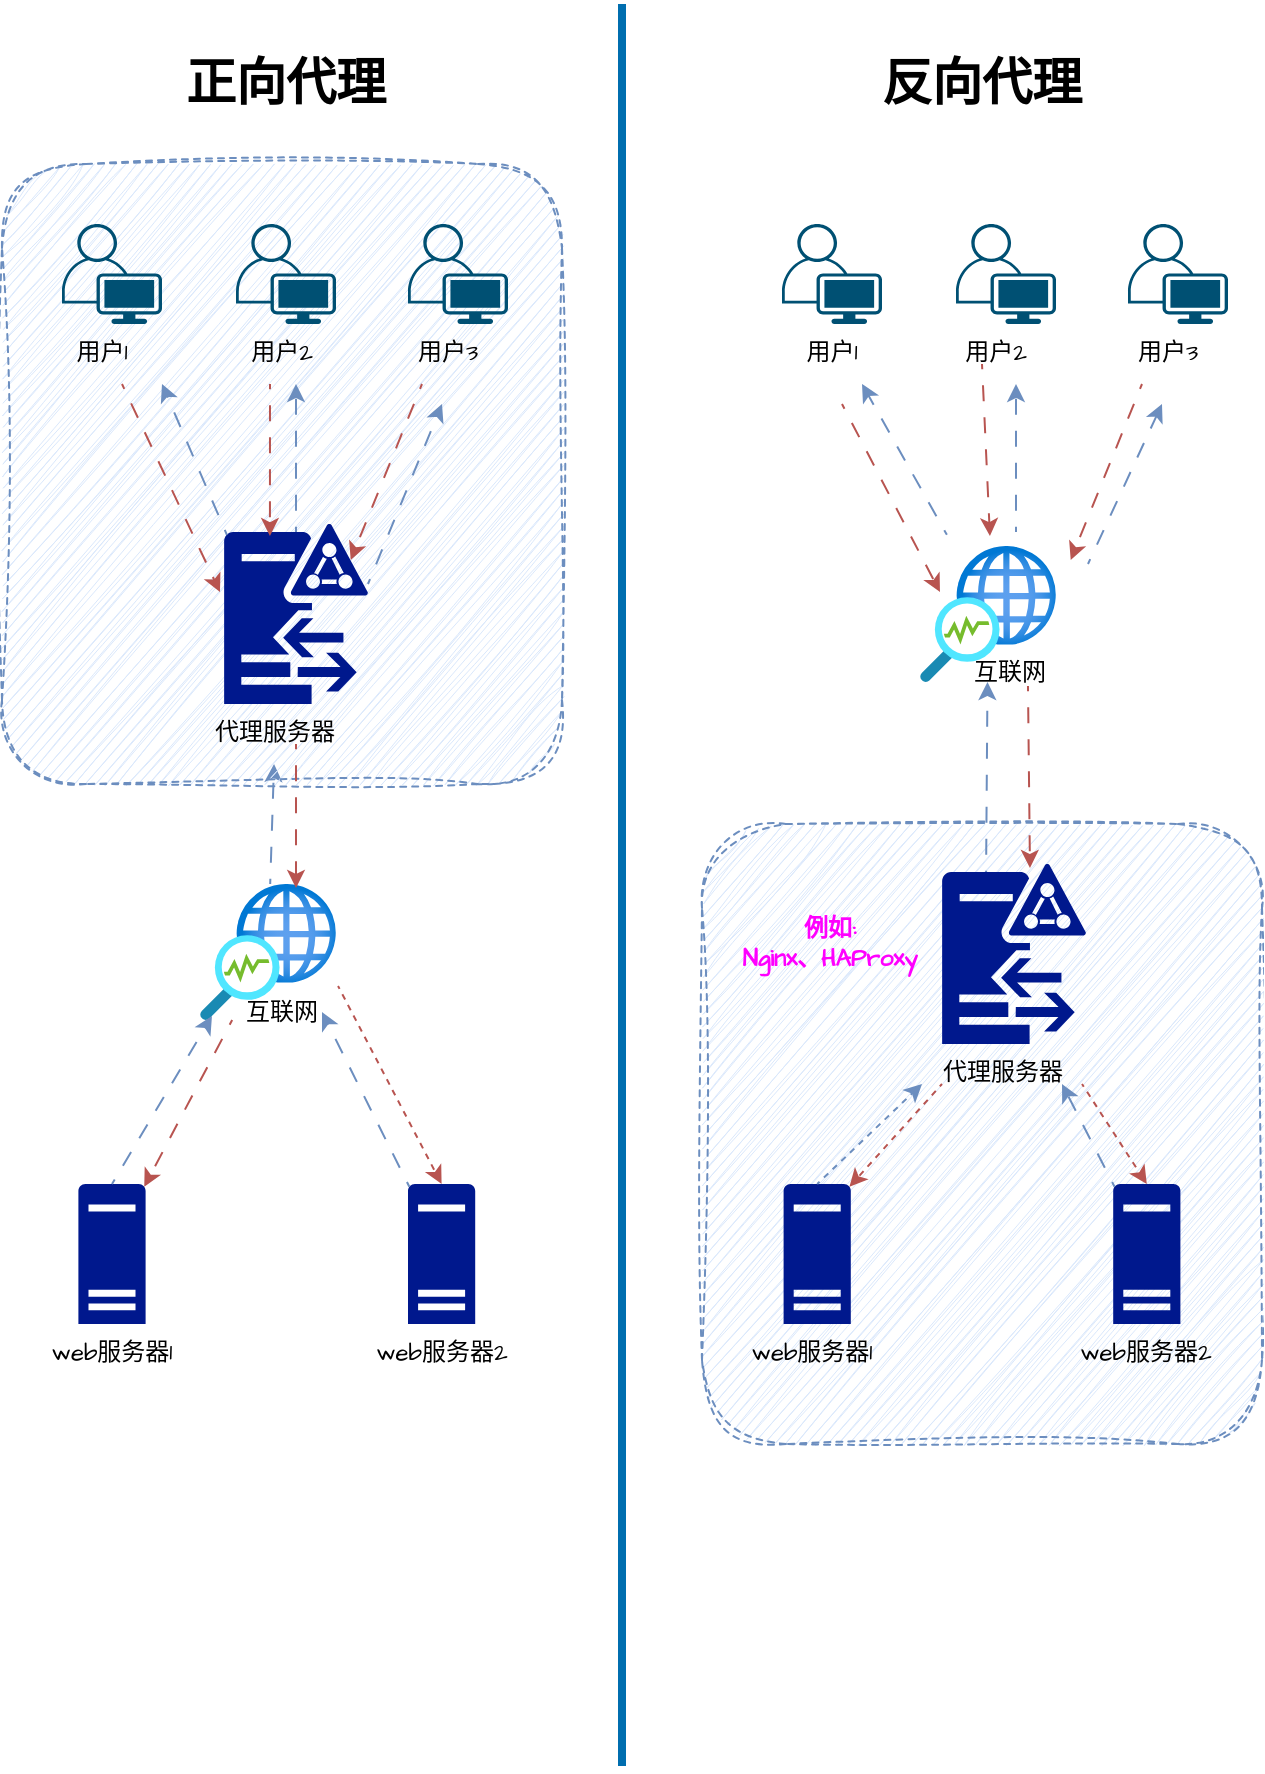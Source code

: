 <mxfile version="24.8.3">
  <diagram name="第 1 页" id="wM19efWY_wCf7CkMUwO7">
    <mxGraphModel dx="2074" dy="1045" grid="1" gridSize="10" guides="1" tooltips="1" connect="1" arrows="1" fold="1" page="1" pageScale="1" pageWidth="827" pageHeight="1169" math="0" shadow="0">
      <root>
        <mxCell id="0" />
        <mxCell id="1" parent="0" />
        <mxCell id="pKUqhJFQ7Gz_laTUtSQL-4" value="" style="points=[[0.35,0,0],[0.98,0.51,0],[1,0.71,0],[0.67,1,0],[0,0.795,0],[0,0.65,0]];verticalLabelPosition=bottom;sketch=0;html=1;verticalAlign=top;aspect=fixed;align=center;pointerEvents=1;shape=mxgraph.cisco19.user;fillColor=#005073;strokeColor=none;hachureGap=4;jiggle=2;curveFitting=1;fontFamily=Architects Daughter;fontSource=https%3A%2F%2Ffonts.googleapis.com%2Fcss%3Ffamily%3DArchitects%2BDaughter;" vertex="1" parent="1">
          <mxGeometry x="480" y="210" width="50" height="50" as="geometry" />
        </mxCell>
        <mxCell id="pKUqhJFQ7Gz_laTUtSQL-5" value="" style="points=[[0.35,0,0],[0.98,0.51,0],[1,0.71,0],[0.67,1,0],[0,0.795,0],[0,0.65,0]];verticalLabelPosition=bottom;sketch=0;html=1;verticalAlign=top;aspect=fixed;align=center;pointerEvents=1;shape=mxgraph.cisco19.user;fillColor=#005073;strokeColor=none;hachureGap=4;jiggle=2;curveFitting=1;fontFamily=Architects Daughter;fontSource=https%3A%2F%2Ffonts.googleapis.com%2Fcss%3Ffamily%3DArchitects%2BDaughter;" vertex="1" parent="1">
          <mxGeometry x="653" y="210" width="50" height="50" as="geometry" />
        </mxCell>
        <mxCell id="pKUqhJFQ7Gz_laTUtSQL-6" value="" style="points=[[0.35,0,0],[0.98,0.51,0],[1,0.71,0],[0.67,1,0],[0,0.795,0],[0,0.65,0]];verticalLabelPosition=bottom;sketch=0;html=1;verticalAlign=top;aspect=fixed;align=center;pointerEvents=1;shape=mxgraph.cisco19.user;fillColor=#005073;strokeColor=none;hachureGap=4;jiggle=2;curveFitting=1;fontFamily=Architects Daughter;fontSource=https%3A%2F%2Ffonts.googleapis.com%2Fcss%3Ffamily%3DArchitects%2BDaughter;" vertex="1" parent="1">
          <mxGeometry x="567" y="210" width="50" height="50" as="geometry" />
        </mxCell>
        <mxCell id="pKUqhJFQ7Gz_laTUtSQL-36" value="" style="rounded=0;hachureGap=4;orthogonalLoop=1;jettySize=auto;html=1;fontFamily=Architects Daughter;fontSource=https%3A%2F%2Ffonts.googleapis.com%2Fcss%3Ffamily%3DArchitects%2BDaughter;flowAnimation=1;fillColor=#dae8fc;strokeColor=#6c8ebf;" edge="1" parent="1" source="pKUqhJFQ7Gz_laTUtSQL-12" target="pKUqhJFQ7Gz_laTUtSQL-66">
          <mxGeometry relative="1" as="geometry">
            <mxPoint x="160" y="520" as="targetPoint" />
          </mxGeometry>
        </mxCell>
        <mxCell id="pKUqhJFQ7Gz_laTUtSQL-12" value="" style="image;aspect=fixed;html=1;points=[];align=center;fontSize=12;image=img/lib/azure2/networking/Network_Watcher.svg;sketch=1;hachureGap=4;jiggle=2;curveFitting=1;fontFamily=Architects Daughter;fontSource=https%3A%2F%2Ffonts.googleapis.com%2Fcss%3Ffamily%3DArchitects%2BDaughter;" vertex="1" parent="1">
          <mxGeometry x="189" y="540" width="68" height="68" as="geometry" />
        </mxCell>
        <mxCell id="pKUqhJFQ7Gz_laTUtSQL-14" value="" style="sketch=0;aspect=fixed;pointerEvents=1;shadow=0;dashed=0;html=1;strokeColor=none;labelPosition=center;verticalLabelPosition=bottom;verticalAlign=top;align=center;fillColor=#00188D;shape=mxgraph.mscae.enterprise.server_generic;hachureGap=4;jiggle=2;curveFitting=1;fontFamily=Architects Daughter;fontSource=https%3A%2F%2Ffonts.googleapis.com%2Fcss%3Ffamily%3DArchitects%2BDaughter;" vertex="1" parent="1">
          <mxGeometry x="128.2" y="690" width="33.6" height="70" as="geometry" />
        </mxCell>
        <mxCell id="pKUqhJFQ7Gz_laTUtSQL-15" value="" style="sketch=0;aspect=fixed;pointerEvents=1;shadow=0;dashed=0;html=1;strokeColor=none;labelPosition=center;verticalLabelPosition=bottom;verticalAlign=top;align=center;fillColor=#00188D;shape=mxgraph.mscae.enterprise.server_generic;hachureGap=4;jiggle=2;curveFitting=1;fontFamily=Architects Daughter;fontSource=https%3A%2F%2Ffonts.googleapis.com%2Fcss%3Ffamily%3DArchitects%2BDaughter;" vertex="1" parent="1">
          <mxGeometry x="293" y="690" width="33.6" height="70" as="geometry" />
        </mxCell>
        <mxCell id="pKUqhJFQ7Gz_laTUtSQL-16" style="rounded=0;hachureGap=4;orthogonalLoop=1;jettySize=auto;html=1;fontFamily=Architects Daughter;fontSource=https%3A%2F%2Ffonts.googleapis.com%2Fcss%3Ffamily%3DArchitects%2BDaughter;flowAnimation=1;fillColor=#f8cecc;strokeColor=#b85450;entryX=-0.028;entryY=0.378;entryDx=0;entryDy=0;entryPerimeter=0;" edge="1" parent="1">
          <mxGeometry relative="1" as="geometry">
            <mxPoint x="510" y="300" as="sourcePoint" />
            <mxPoint x="558.984" y="394.02" as="targetPoint" />
          </mxGeometry>
        </mxCell>
        <mxCell id="pKUqhJFQ7Gz_laTUtSQL-17" style="rounded=0;hachureGap=4;orthogonalLoop=1;jettySize=auto;html=1;entryX=0.319;entryY=0.067;entryDx=0;entryDy=0;entryPerimeter=0;fontFamily=Architects Daughter;fontSource=https%3A%2F%2Ffonts.googleapis.com%2Fcss%3Ffamily%3DArchitects%2BDaughter;flowAnimation=1;fillColor=#f8cecc;strokeColor=#b85450;" edge="1" parent="1">
          <mxGeometry relative="1" as="geometry">
            <mxPoint x="580" y="280" as="sourcePoint" />
            <mxPoint x="583.968" y="366.03" as="targetPoint" />
          </mxGeometry>
        </mxCell>
        <mxCell id="pKUqhJFQ7Gz_laTUtSQL-18" style="rounded=0;hachureGap=4;orthogonalLoop=1;jettySize=auto;html=1;entryX=0.88;entryY=0.2;entryDx=0;entryDy=0;entryPerimeter=0;fontFamily=Architects Daughter;fontSource=https%3A%2F%2Ffonts.googleapis.com%2Fcss%3Ffamily%3DArchitects%2BDaughter;flowAnimation=1;fillColor=#f8cecc;strokeColor=#b85450;" edge="1" parent="1">
          <mxGeometry relative="1" as="geometry">
            <mxPoint x="660" y="290" as="sourcePoint" />
            <mxPoint x="624.36" y="378" as="targetPoint" />
          </mxGeometry>
        </mxCell>
        <mxCell id="pKUqhJFQ7Gz_laTUtSQL-21" style="rounded=0;hachureGap=4;orthogonalLoop=1;jettySize=auto;html=1;exitX=0.02;exitY=0.06;exitDx=0;exitDy=0;exitPerimeter=0;fontFamily=Architects Daughter;fontSource=https%3A%2F%2Ffonts.googleapis.com%2Fcss%3Ffamily%3DArchitects%2BDaughter;flowAnimation=1;fillColor=#dae8fc;strokeColor=#6c8ebf;" edge="1" parent="1">
          <mxGeometry relative="1" as="geometry">
            <mxPoint x="562.44" y="365.4" as="sourcePoint" />
            <mxPoint x="520" y="290" as="targetPoint" />
          </mxGeometry>
        </mxCell>
        <mxCell id="pKUqhJFQ7Gz_laTUtSQL-22" style="rounded=0;hachureGap=4;orthogonalLoop=1;jettySize=auto;html=1;fontFamily=Architects Daughter;fontSource=https%3A%2F%2Ffonts.googleapis.com%2Fcss%3Ffamily%3DArchitects%2BDaughter;flowAnimation=1;fillColor=#dae8fc;strokeColor=#6c8ebf;" edge="1" parent="1">
          <mxGeometry relative="1" as="geometry">
            <mxPoint x="633" y="380" as="sourcePoint" />
            <mxPoint x="670" y="300" as="targetPoint" />
          </mxGeometry>
        </mxCell>
        <mxCell id="pKUqhJFQ7Gz_laTUtSQL-24" value="" style="rounded=1;whiteSpace=wrap;html=1;sketch=1;hachureGap=4;jiggle=2;curveFitting=1;fontFamily=Architects Daughter;fontSource=https%3A%2F%2Ffonts.googleapis.com%2Fcss%3Ffamily%3DArchitects%2BDaughter;dashed=1;fillColor=#dae8fc;strokeColor=#6c8ebf;" vertex="1" parent="1">
          <mxGeometry x="90" y="180" width="280" height="310" as="geometry" />
        </mxCell>
        <mxCell id="pKUqhJFQ7Gz_laTUtSQL-25" value="" style="points=[[0.35,0,0],[0.98,0.51,0],[1,0.71,0],[0.67,1,0],[0,0.795,0],[0,0.65,0]];verticalLabelPosition=bottom;sketch=0;html=1;verticalAlign=top;aspect=fixed;align=center;pointerEvents=1;shape=mxgraph.cisco19.user;fillColor=#005073;strokeColor=none;hachureGap=4;jiggle=2;curveFitting=1;fontFamily=Architects Daughter;fontSource=https%3A%2F%2Ffonts.googleapis.com%2Fcss%3Ffamily%3DArchitects%2BDaughter;" vertex="1" parent="1">
          <mxGeometry x="120" y="210" width="50" height="50" as="geometry" />
        </mxCell>
        <mxCell id="pKUqhJFQ7Gz_laTUtSQL-26" value="" style="points=[[0.35,0,0],[0.98,0.51,0],[1,0.71,0],[0.67,1,0],[0,0.795,0],[0,0.65,0]];verticalLabelPosition=bottom;sketch=0;html=1;verticalAlign=top;aspect=fixed;align=center;pointerEvents=1;shape=mxgraph.cisco19.user;fillColor=#005073;strokeColor=none;hachureGap=4;jiggle=2;curveFitting=1;fontFamily=Architects Daughter;fontSource=https%3A%2F%2Ffonts.googleapis.com%2Fcss%3Ffamily%3DArchitects%2BDaughter;" vertex="1" parent="1">
          <mxGeometry x="293" y="210" width="50" height="50" as="geometry" />
        </mxCell>
        <mxCell id="pKUqhJFQ7Gz_laTUtSQL-27" value="" style="points=[[0.35,0,0],[0.98,0.51,0],[1,0.71,0],[0.67,1,0],[0,0.795,0],[0,0.65,0]];verticalLabelPosition=bottom;sketch=0;html=1;verticalAlign=top;aspect=fixed;align=center;pointerEvents=1;shape=mxgraph.cisco19.user;fillColor=#005073;strokeColor=none;hachureGap=4;jiggle=2;curveFitting=1;fontFamily=Architects Daughter;fontSource=https%3A%2F%2Ffonts.googleapis.com%2Fcss%3Ffamily%3DArchitects%2BDaughter;" vertex="1" parent="1">
          <mxGeometry x="207" y="210" width="50" height="50" as="geometry" />
        </mxCell>
        <mxCell id="pKUqhJFQ7Gz_laTUtSQL-35" style="rounded=0;hachureGap=4;orthogonalLoop=1;jettySize=auto;html=1;fontFamily=Architects Daughter;fontSource=https%3A%2F%2Ffonts.googleapis.com%2Fcss%3Ffamily%3DArchitects%2BDaughter;entryX=0.706;entryY=0.029;entryDx=0;entryDy=0;entryPerimeter=0;flowAnimation=1;fillColor=#f8cecc;strokeColor=#b85450;" edge="1" parent="1" target="pKUqhJFQ7Gz_laTUtSQL-12">
          <mxGeometry relative="1" as="geometry">
            <mxPoint x="237" y="470" as="sourcePoint" />
          </mxGeometry>
        </mxCell>
        <mxCell id="pKUqhJFQ7Gz_laTUtSQL-28" value="" style="sketch=0;aspect=fixed;pointerEvents=1;shadow=0;dashed=0;html=1;strokeColor=none;labelPosition=center;verticalLabelPosition=bottom;verticalAlign=top;align=center;fillColor=#00188D;shape=mxgraph.mscae.enterprise.d;hachureGap=4;jiggle=2;curveFitting=1;fontFamily=Architects Daughter;fontSource=https%3A%2F%2Ffonts.googleapis.com%2Fcss%3Ffamily%3DArchitects%2BDaughter;" vertex="1" parent="1">
          <mxGeometry x="201" y="360" width="72" height="90" as="geometry" />
        </mxCell>
        <mxCell id="pKUqhJFQ7Gz_laTUtSQL-29" style="rounded=0;hachureGap=4;orthogonalLoop=1;jettySize=auto;html=1;fontFamily=Architects Daughter;fontSource=https%3A%2F%2Ffonts.googleapis.com%2Fcss%3Ffamily%3DArchitects%2BDaughter;flowAnimation=1;fillColor=#f8cecc;strokeColor=#b85450;entryX=-0.028;entryY=0.378;entryDx=0;entryDy=0;entryPerimeter=0;" edge="1" parent="1" target="pKUqhJFQ7Gz_laTUtSQL-28">
          <mxGeometry relative="1" as="geometry">
            <mxPoint x="193" y="400" as="targetPoint" />
            <mxPoint x="150" y="290" as="sourcePoint" />
          </mxGeometry>
        </mxCell>
        <mxCell id="pKUqhJFQ7Gz_laTUtSQL-30" style="rounded=0;hachureGap=4;orthogonalLoop=1;jettySize=auto;html=1;entryX=0.319;entryY=0.067;entryDx=0;entryDy=0;entryPerimeter=0;fontFamily=Architects Daughter;fontSource=https%3A%2F%2Ffonts.googleapis.com%2Fcss%3Ffamily%3DArchitects%2BDaughter;flowAnimation=1;fillColor=#f8cecc;strokeColor=#b85450;" edge="1" parent="1" target="pKUqhJFQ7Gz_laTUtSQL-28">
          <mxGeometry relative="1" as="geometry">
            <mxPoint x="224" y="290" as="sourcePoint" />
          </mxGeometry>
        </mxCell>
        <mxCell id="pKUqhJFQ7Gz_laTUtSQL-31" style="rounded=0;hachureGap=4;orthogonalLoop=1;jettySize=auto;html=1;entryX=0.88;entryY=0.2;entryDx=0;entryDy=0;entryPerimeter=0;fontFamily=Architects Daughter;fontSource=https%3A%2F%2Ffonts.googleapis.com%2Fcss%3Ffamily%3DArchitects%2BDaughter;flowAnimation=1;fillColor=#f8cecc;strokeColor=#b85450;" edge="1" parent="1" target="pKUqhJFQ7Gz_laTUtSQL-28">
          <mxGeometry relative="1" as="geometry">
            <mxPoint x="300" y="290" as="sourcePoint" />
          </mxGeometry>
        </mxCell>
        <mxCell id="pKUqhJFQ7Gz_laTUtSQL-32" style="rounded=0;hachureGap=4;orthogonalLoop=1;jettySize=auto;html=1;exitX=0.5;exitY=0.045;exitDx=0;exitDy=0;exitPerimeter=0;fontFamily=Architects Daughter;fontSource=https%3A%2F%2Ffonts.googleapis.com%2Fcss%3Ffamily%3DArchitects%2BDaughter;flowAnimation=1;strokeColor=#6c8ebf;fillColor=#dae8fc;" edge="1" parent="1" source="pKUqhJFQ7Gz_laTUtSQL-28">
          <mxGeometry relative="1" as="geometry">
            <mxPoint x="237" y="290" as="targetPoint" />
          </mxGeometry>
        </mxCell>
        <mxCell id="pKUqhJFQ7Gz_laTUtSQL-33" style="rounded=0;hachureGap=4;orthogonalLoop=1;jettySize=auto;html=1;exitX=0.02;exitY=0.06;exitDx=0;exitDy=0;exitPerimeter=0;fontFamily=Architects Daughter;fontSource=https%3A%2F%2Ffonts.googleapis.com%2Fcss%3Ffamily%3DArchitects%2BDaughter;flowAnimation=1;fillColor=#dae8fc;strokeColor=#6c8ebf;" edge="1" parent="1" source="pKUqhJFQ7Gz_laTUtSQL-28">
          <mxGeometry relative="1" as="geometry">
            <mxPoint x="170" y="290" as="targetPoint" />
          </mxGeometry>
        </mxCell>
        <mxCell id="pKUqhJFQ7Gz_laTUtSQL-34" style="rounded=0;hachureGap=4;orthogonalLoop=1;jettySize=auto;html=1;fontFamily=Architects Daughter;fontSource=https%3A%2F%2Ffonts.googleapis.com%2Fcss%3Ffamily%3DArchitects%2BDaughter;flowAnimation=1;fillColor=#dae8fc;strokeColor=#6c8ebf;" edge="1" parent="1">
          <mxGeometry relative="1" as="geometry">
            <mxPoint x="273" y="390" as="sourcePoint" />
            <mxPoint x="310" y="300" as="targetPoint" />
          </mxGeometry>
        </mxCell>
        <mxCell id="pKUqhJFQ7Gz_laTUtSQL-37" style="rounded=0;hachureGap=4;orthogonalLoop=1;jettySize=auto;html=1;exitX=0.5;exitY=0;exitDx=0;exitDy=0;exitPerimeter=0;entryX=0.088;entryY=0.971;entryDx=0;entryDy=0;entryPerimeter=0;fontFamily=Architects Daughter;fontSource=https%3A%2F%2Ffonts.googleapis.com%2Fcss%3Ffamily%3DArchitects%2BDaughter;fillColor=#dae8fc;strokeColor=#6c8ebf;flowAnimation=1;" edge="1" parent="1" source="pKUqhJFQ7Gz_laTUtSQL-14" target="pKUqhJFQ7Gz_laTUtSQL-12">
          <mxGeometry relative="1" as="geometry" />
        </mxCell>
        <mxCell id="pKUqhJFQ7Gz_laTUtSQL-38" style="rounded=0;hachureGap=4;orthogonalLoop=1;jettySize=auto;html=1;entryX=0.98;entryY=0.02;entryDx=0;entryDy=0;entryPerimeter=0;fontFamily=Architects Daughter;fontSource=https%3A%2F%2Ffonts.googleapis.com%2Fcss%3Ffamily%3DArchitects%2BDaughter;flowAnimation=1;fillColor=#f8cecc;strokeColor=#b85450;" edge="1" parent="1" source="pKUqhJFQ7Gz_laTUtSQL-12" target="pKUqhJFQ7Gz_laTUtSQL-14">
          <mxGeometry relative="1" as="geometry" />
        </mxCell>
        <mxCell id="pKUqhJFQ7Gz_laTUtSQL-39" style="rounded=0;hachureGap=4;orthogonalLoop=1;jettySize=auto;html=1;exitX=0.02;exitY=0.02;exitDx=0;exitDy=0;exitPerimeter=0;entryX=0.897;entryY=0.941;entryDx=0;entryDy=0;entryPerimeter=0;fontFamily=Architects Daughter;fontSource=https%3A%2F%2Ffonts.googleapis.com%2Fcss%3Ffamily%3DArchitects%2BDaughter;flowAnimation=1;fillColor=#dae8fc;strokeColor=#6c8ebf;" edge="1" parent="1" source="pKUqhJFQ7Gz_laTUtSQL-15" target="pKUqhJFQ7Gz_laTUtSQL-12">
          <mxGeometry relative="1" as="geometry" />
        </mxCell>
        <mxCell id="pKUqhJFQ7Gz_laTUtSQL-40" value="" style="endArrow=classic;html=1;rounded=0;hachureGap=4;fontFamily=Architects Daughter;fontSource=https%3A%2F%2Ffonts.googleapis.com%2Fcss%3Ffamily%3DArchitects%2BDaughter;exitX=1.015;exitY=0.75;exitDx=0;exitDy=0;exitPerimeter=0;entryX=0.5;entryY=0;entryDx=0;entryDy=0;entryPerimeter=0;flowAnimation=1;dashed=1;fillColor=#f8cecc;strokeColor=#b85450;" edge="1" parent="1" source="pKUqhJFQ7Gz_laTUtSQL-12" target="pKUqhJFQ7Gz_laTUtSQL-15">
          <mxGeometry width="50" height="50" relative="1" as="geometry">
            <mxPoint x="390" y="580" as="sourcePoint" />
            <mxPoint x="440" y="530" as="targetPoint" />
          </mxGeometry>
        </mxCell>
        <mxCell id="pKUqhJFQ7Gz_laTUtSQL-41" value="" style="rounded=1;whiteSpace=wrap;html=1;sketch=1;hachureGap=4;jiggle=2;curveFitting=1;fontFamily=Architects Daughter;fontSource=https%3A%2F%2Ffonts.googleapis.com%2Fcss%3Ffamily%3DArchitects%2BDaughter;dashed=1;fillColor=#dae8fc;strokeColor=#6c8ebf;" vertex="1" parent="1">
          <mxGeometry x="440" y="510" width="280" height="310" as="geometry" />
        </mxCell>
        <mxCell id="pKUqhJFQ7Gz_laTUtSQL-51" style="rounded=0;hachureGap=4;orthogonalLoop=1;jettySize=auto;html=1;exitX=0.306;exitY=0.067;exitDx=0;exitDy=0;exitPerimeter=0;fontFamily=Architects Daughter;fontSource=https%3A%2F%2Ffonts.googleapis.com%2Fcss%3Ffamily%3DArchitects%2BDaughter;flowAnimation=1;fillColor=#dae8fc;strokeColor=#6c8ebf;" edge="1" parent="1" source="pKUqhJFQ7Gz_laTUtSQL-43" target="pKUqhJFQ7Gz_laTUtSQL-46">
          <mxGeometry relative="1" as="geometry" />
        </mxCell>
        <mxCell id="pKUqhJFQ7Gz_laTUtSQL-43" value="" style="sketch=0;aspect=fixed;pointerEvents=1;shadow=0;dashed=0;html=1;strokeColor=none;labelPosition=center;verticalLabelPosition=bottom;verticalAlign=top;align=center;fillColor=#00188D;shape=mxgraph.mscae.enterprise.d;hachureGap=4;jiggle=2;curveFitting=1;fontFamily=Architects Daughter;fontSource=https%3A%2F%2Ffonts.googleapis.com%2Fcss%3Ffamily%3DArchitects%2BDaughter;" vertex="1" parent="1">
          <mxGeometry x="560" y="530" width="72" height="90" as="geometry" />
        </mxCell>
        <mxCell id="pKUqhJFQ7Gz_laTUtSQL-44" value="" style="sketch=0;aspect=fixed;pointerEvents=1;shadow=0;dashed=0;html=1;strokeColor=none;labelPosition=center;verticalLabelPosition=bottom;verticalAlign=top;align=center;fillColor=#00188D;shape=mxgraph.mscae.enterprise.server_generic;hachureGap=4;jiggle=2;curveFitting=1;fontFamily=Architects Daughter;fontSource=https%3A%2F%2Ffonts.googleapis.com%2Fcss%3Ffamily%3DArchitects%2BDaughter;" vertex="1" parent="1">
          <mxGeometry x="480.8" y="690" width="33.6" height="70" as="geometry" />
        </mxCell>
        <mxCell id="pKUqhJFQ7Gz_laTUtSQL-45" value="" style="sketch=0;aspect=fixed;pointerEvents=1;shadow=0;dashed=0;html=1;strokeColor=none;labelPosition=center;verticalLabelPosition=bottom;verticalAlign=top;align=center;fillColor=#00188D;shape=mxgraph.mscae.enterprise.server_generic;hachureGap=4;jiggle=2;curveFitting=1;fontFamily=Architects Daughter;fontSource=https%3A%2F%2Ffonts.googleapis.com%2Fcss%3Ffamily%3DArchitects%2BDaughter;" vertex="1" parent="1">
          <mxGeometry x="645.6" y="690" width="33.6" height="70" as="geometry" />
        </mxCell>
        <mxCell id="pKUqhJFQ7Gz_laTUtSQL-46" value="" style="image;aspect=fixed;html=1;points=[];align=center;fontSize=12;image=img/lib/azure2/networking/Network_Watcher.svg;sketch=1;hachureGap=4;jiggle=2;curveFitting=1;fontFamily=Architects Daughter;fontSource=https%3A%2F%2Ffonts.googleapis.com%2Fcss%3Ffamily%3DArchitects%2BDaughter;" vertex="1" parent="1">
          <mxGeometry x="549" y="371" width="68" height="68" as="geometry" />
        </mxCell>
        <mxCell id="pKUqhJFQ7Gz_laTUtSQL-47" style="rounded=0;hachureGap=4;orthogonalLoop=1;jettySize=auto;html=1;exitX=0.5;exitY=0;exitDx=0;exitDy=0;exitPerimeter=0;fontFamily=Architects Daughter;fontSource=https%3A%2F%2Ffonts.googleapis.com%2Fcss%3Ffamily%3DArchitects%2BDaughter;dashed=1;flowAnimation=1;fillColor=#dae8fc;strokeColor=#6c8ebf;" edge="1" parent="1" source="pKUqhJFQ7Gz_laTUtSQL-44">
          <mxGeometry relative="1" as="geometry">
            <mxPoint x="550" y="640" as="targetPoint" />
          </mxGeometry>
        </mxCell>
        <mxCell id="pKUqhJFQ7Gz_laTUtSQL-48" style="rounded=0;hachureGap=4;orthogonalLoop=1;jettySize=auto;html=1;entryX=0.98;entryY=0.02;entryDx=0;entryDy=0;entryPerimeter=0;fontFamily=Architects Daughter;fontSource=https%3A%2F%2Ffonts.googleapis.com%2Fcss%3Ffamily%3DArchitects%2BDaughter;flowAnimation=1;dashed=1;fillColor=#f8cecc;strokeColor=#b85450;" edge="1" parent="1" target="pKUqhJFQ7Gz_laTUtSQL-44">
          <mxGeometry relative="1" as="geometry">
            <mxPoint x="560" y="640" as="sourcePoint" />
          </mxGeometry>
        </mxCell>
        <mxCell id="pKUqhJFQ7Gz_laTUtSQL-49" style="rounded=0;hachureGap=4;orthogonalLoop=1;jettySize=auto;html=1;exitX=0.02;exitY=0.02;exitDx=0;exitDy=0;exitPerimeter=0;fontFamily=Architects Daughter;fontSource=https%3A%2F%2Ffonts.googleapis.com%2Fcss%3Ffamily%3DArchitects%2BDaughter;flowAnimation=1;fillColor=#dae8fc;strokeColor=#6c8ebf;" edge="1" parent="1" source="pKUqhJFQ7Gz_laTUtSQL-45">
          <mxGeometry relative="1" as="geometry">
            <mxPoint x="620" y="640" as="targetPoint" />
          </mxGeometry>
        </mxCell>
        <mxCell id="pKUqhJFQ7Gz_laTUtSQL-50" style="rounded=0;hachureGap=4;orthogonalLoop=1;jettySize=auto;html=1;entryX=0.5;entryY=0;entryDx=0;entryDy=0;entryPerimeter=0;fontFamily=Architects Daughter;fontSource=https%3A%2F%2Ffonts.googleapis.com%2Fcss%3Ffamily%3DArchitects%2BDaughter;flowAnimation=1;dashed=1;fillColor=#f8cecc;strokeColor=#b85450;" edge="1" parent="1" target="pKUqhJFQ7Gz_laTUtSQL-45">
          <mxGeometry relative="1" as="geometry">
            <mxPoint x="630" y="640" as="sourcePoint" />
          </mxGeometry>
        </mxCell>
        <mxCell id="pKUqhJFQ7Gz_laTUtSQL-52" value="" style="endArrow=classic;html=1;rounded=0;hachureGap=4;fontFamily=Architects Daughter;fontSource=https%3A%2F%2Ffonts.googleapis.com%2Fcss%3Ffamily%3DArchitects%2BDaughter;exitX=0.794;exitY=1.029;exitDx=0;exitDy=0;exitPerimeter=0;entryX=0.611;entryY=0.022;entryDx=0;entryDy=0;entryPerimeter=0;flowAnimation=1;fillColor=#f8cecc;strokeColor=#b85450;" edge="1" parent="1" source="pKUqhJFQ7Gz_laTUtSQL-46" target="pKUqhJFQ7Gz_laTUtSQL-43">
          <mxGeometry width="50" height="50" relative="1" as="geometry">
            <mxPoint x="500" y="580" as="sourcePoint" />
            <mxPoint x="550" y="530" as="targetPoint" />
          </mxGeometry>
        </mxCell>
        <mxCell id="pKUqhJFQ7Gz_laTUtSQL-53" value="" style="endArrow=none;html=1;rounded=0;hachureGap=4;fontFamily=Architects Daughter;fontSource=https%3A%2F%2Ffonts.googleapis.com%2Fcss%3Ffamily%3DArchitects%2BDaughter;fillColor=#1ba1e2;strokeColor=#006EAF;strokeWidth=4;" edge="1" parent="1">
          <mxGeometry width="50" height="50" relative="1" as="geometry">
            <mxPoint x="400" y="981" as="sourcePoint" />
            <mxPoint x="400" y="100" as="targetPoint" />
          </mxGeometry>
        </mxCell>
        <mxCell id="pKUqhJFQ7Gz_laTUtSQL-54" value="用户1" style="text;html=1;align=center;verticalAlign=middle;whiteSpace=wrap;rounded=0;fontFamily=Architects Daughter;fontSource=https%3A%2F%2Ffonts.googleapis.com%2Fcss%3Ffamily%3DArchitects%2BDaughter;" vertex="1" parent="1">
          <mxGeometry x="110" y="260" width="60" height="30" as="geometry" />
        </mxCell>
        <mxCell id="pKUqhJFQ7Gz_laTUtSQL-55" value="用户2" style="text;html=1;align=center;verticalAlign=middle;whiteSpace=wrap;rounded=0;fontFamily=Architects Daughter;fontSource=https%3A%2F%2Ffonts.googleapis.com%2Fcss%3Ffamily%3DArchitects%2BDaughter;" vertex="1" parent="1">
          <mxGeometry x="200" y="260" width="60" height="30" as="geometry" />
        </mxCell>
        <mxCell id="pKUqhJFQ7Gz_laTUtSQL-56" value="用户3" style="text;html=1;align=center;verticalAlign=middle;whiteSpace=wrap;rounded=0;fontFamily=Architects Daughter;fontSource=https%3A%2F%2Ffonts.googleapis.com%2Fcss%3Ffamily%3DArchitects%2BDaughter;" vertex="1" parent="1">
          <mxGeometry x="283" y="260" width="60" height="30" as="geometry" />
        </mxCell>
        <mxCell id="pKUqhJFQ7Gz_laTUtSQL-57" value="用户1" style="text;html=1;align=center;verticalAlign=middle;whiteSpace=wrap;rounded=0;fontFamily=Architects Daughter;fontSource=https%3A%2F%2Ffonts.googleapis.com%2Fcss%3Ffamily%3DArchitects%2BDaughter;" vertex="1" parent="1">
          <mxGeometry x="475" y="260" width="60" height="30" as="geometry" />
        </mxCell>
        <mxCell id="pKUqhJFQ7Gz_laTUtSQL-60" value="用户3" style="text;html=1;align=center;verticalAlign=middle;whiteSpace=wrap;rounded=0;fontFamily=Architects Daughter;fontSource=https%3A%2F%2Ffonts.googleapis.com%2Fcss%3Ffamily%3DArchitects%2BDaughter;" vertex="1" parent="1">
          <mxGeometry x="643" y="260" width="60" height="30" as="geometry" />
        </mxCell>
        <mxCell id="pKUqhJFQ7Gz_laTUtSQL-61" value="" style="rounded=0;hachureGap=4;orthogonalLoop=1;jettySize=auto;html=1;exitX=0.5;exitY=0.045;exitDx=0;exitDy=0;exitPerimeter=0;fontFamily=Architects Daughter;fontSource=https%3A%2F%2Ffonts.googleapis.com%2Fcss%3Ffamily%3DArchitects%2BDaughter;flowAnimation=1;strokeColor=#6c8ebf;fillColor=#dae8fc;" edge="1" parent="1">
          <mxGeometry relative="1" as="geometry">
            <mxPoint x="597" y="364.05" as="sourcePoint" />
            <mxPoint x="597" y="290" as="targetPoint" />
          </mxGeometry>
        </mxCell>
        <mxCell id="pKUqhJFQ7Gz_laTUtSQL-58" value="用户2" style="text;html=1;align=center;verticalAlign=middle;whiteSpace=wrap;rounded=0;fontFamily=Architects Daughter;fontSource=https%3A%2F%2Ffonts.googleapis.com%2Fcss%3Ffamily%3DArchitects%2BDaughter;" vertex="1" parent="1">
          <mxGeometry x="557" y="260" width="60" height="30" as="geometry" />
        </mxCell>
        <mxCell id="pKUqhJFQ7Gz_laTUtSQL-66" value="代理服务器" style="text;html=1;align=center;verticalAlign=middle;whiteSpace=wrap;rounded=0;fontFamily=Architects Daughter;fontSource=https%3A%2F%2Ffonts.googleapis.com%2Fcss%3Ffamily%3DArchitects%2BDaughter;" vertex="1" parent="1">
          <mxGeometry x="193" y="450" width="67" height="30" as="geometry" />
        </mxCell>
        <mxCell id="pKUqhJFQ7Gz_laTUtSQL-67" value="代理服务器" style="text;html=1;align=center;verticalAlign=middle;whiteSpace=wrap;rounded=0;fontFamily=Architects Daughter;fontSource=https%3A%2F%2Ffonts.googleapis.com%2Fcss%3Ffamily%3DArchitects%2BDaughter;" vertex="1" parent="1">
          <mxGeometry x="557" y="620" width="67" height="30" as="geometry" />
        </mxCell>
        <mxCell id="pKUqhJFQ7Gz_laTUtSQL-68" value="互联网" style="text;html=1;align=center;verticalAlign=middle;whiteSpace=wrap;rounded=0;fontFamily=Architects Daughter;fontSource=https%3A%2F%2Ffonts.googleapis.com%2Fcss%3Ffamily%3DArchitects%2BDaughter;" vertex="1" parent="1">
          <mxGeometry x="564" y="420" width="60" height="30" as="geometry" />
        </mxCell>
        <mxCell id="pKUqhJFQ7Gz_laTUtSQL-69" value="互联网" style="text;html=1;align=center;verticalAlign=middle;whiteSpace=wrap;rounded=0;fontFamily=Architects Daughter;fontSource=https%3A%2F%2Ffonts.googleapis.com%2Fcss%3Ffamily%3DArchitects%2BDaughter;" vertex="1" parent="1">
          <mxGeometry x="200" y="590" width="60" height="30" as="geometry" />
        </mxCell>
        <mxCell id="pKUqhJFQ7Gz_laTUtSQL-70" value="web服务器1" style="text;html=1;align=center;verticalAlign=middle;whiteSpace=wrap;rounded=0;fontFamily=Architects Daughter;fontSource=https%3A%2F%2Ffonts.googleapis.com%2Fcss%3Ffamily%3DArchitects%2BDaughter;" vertex="1" parent="1">
          <mxGeometry x="110" y="760" width="70" height="30" as="geometry" />
        </mxCell>
        <mxCell id="pKUqhJFQ7Gz_laTUtSQL-71" value="web服务器1" style="text;html=1;align=center;verticalAlign=middle;whiteSpace=wrap;rounded=0;fontFamily=Architects Daughter;fontSource=https%3A%2F%2Ffonts.googleapis.com%2Fcss%3Ffamily%3DArchitects%2BDaughter;" vertex="1" parent="1">
          <mxGeometry x="460" y="760" width="70" height="30" as="geometry" />
        </mxCell>
        <mxCell id="pKUqhJFQ7Gz_laTUtSQL-72" value="web服务器2" style="text;html=1;align=center;verticalAlign=middle;whiteSpace=wrap;rounded=0;fontFamily=Architects Daughter;fontSource=https%3A%2F%2Ffonts.googleapis.com%2Fcss%3Ffamily%3DArchitects%2BDaughter;" vertex="1" parent="1">
          <mxGeometry x="274.8" y="760" width="70" height="30" as="geometry" />
        </mxCell>
        <mxCell id="pKUqhJFQ7Gz_laTUtSQL-73" value="web服务器2" style="text;html=1;align=center;verticalAlign=middle;whiteSpace=wrap;rounded=0;fontFamily=Architects Daughter;fontSource=https%3A%2F%2Ffonts.googleapis.com%2Fcss%3Ffamily%3DArchitects%2BDaughter;" vertex="1" parent="1">
          <mxGeometry x="627.4" y="760" width="70" height="30" as="geometry" />
        </mxCell>
        <mxCell id="pKUqhJFQ7Gz_laTUtSQL-74" value="&lt;b&gt;&lt;font color=&quot;#ff00ff&quot;&gt;例如:&lt;br&gt;Nginx、HAProxy&lt;/font&gt;&lt;/b&gt;" style="text;html=1;align=center;verticalAlign=middle;whiteSpace=wrap;rounded=0;fontFamily=Architects Daughter;fontSource=https%3A%2F%2Ffonts.googleapis.com%2Fcss%3Ffamily%3DArchitects%2BDaughter;" vertex="1" parent="1">
          <mxGeometry x="459" y="555" width="90" height="30" as="geometry" />
        </mxCell>
        <mxCell id="pKUqhJFQ7Gz_laTUtSQL-75" value="&lt;b&gt;&lt;font style=&quot;font-size: 25px;&quot;&gt;正向代理&lt;/font&gt;&lt;/b&gt;" style="text;html=1;align=center;verticalAlign=middle;whiteSpace=wrap;rounded=0;fontFamily=Architects Daughter;fontSource=https%3A%2F%2Ffonts.googleapis.com%2Fcss%3Ffamily%3DArchitects%2BDaughter;" vertex="1" parent="1">
          <mxGeometry x="162" y="120" width="140" height="40" as="geometry" />
        </mxCell>
        <mxCell id="pKUqhJFQ7Gz_laTUtSQL-76" value="&lt;b&gt;&lt;font style=&quot;font-size: 25px;&quot;&gt;反向代理&lt;/font&gt;&lt;/b&gt;" style="text;html=1;align=center;verticalAlign=middle;whiteSpace=wrap;rounded=0;fontFamily=Architects Daughter;fontSource=https%3A%2F%2Ffonts.googleapis.com%2Fcss%3Ffamily%3DArchitects%2BDaughter;" vertex="1" parent="1">
          <mxGeometry x="510" y="120" width="140" height="40" as="geometry" />
        </mxCell>
      </root>
    </mxGraphModel>
  </diagram>
</mxfile>

